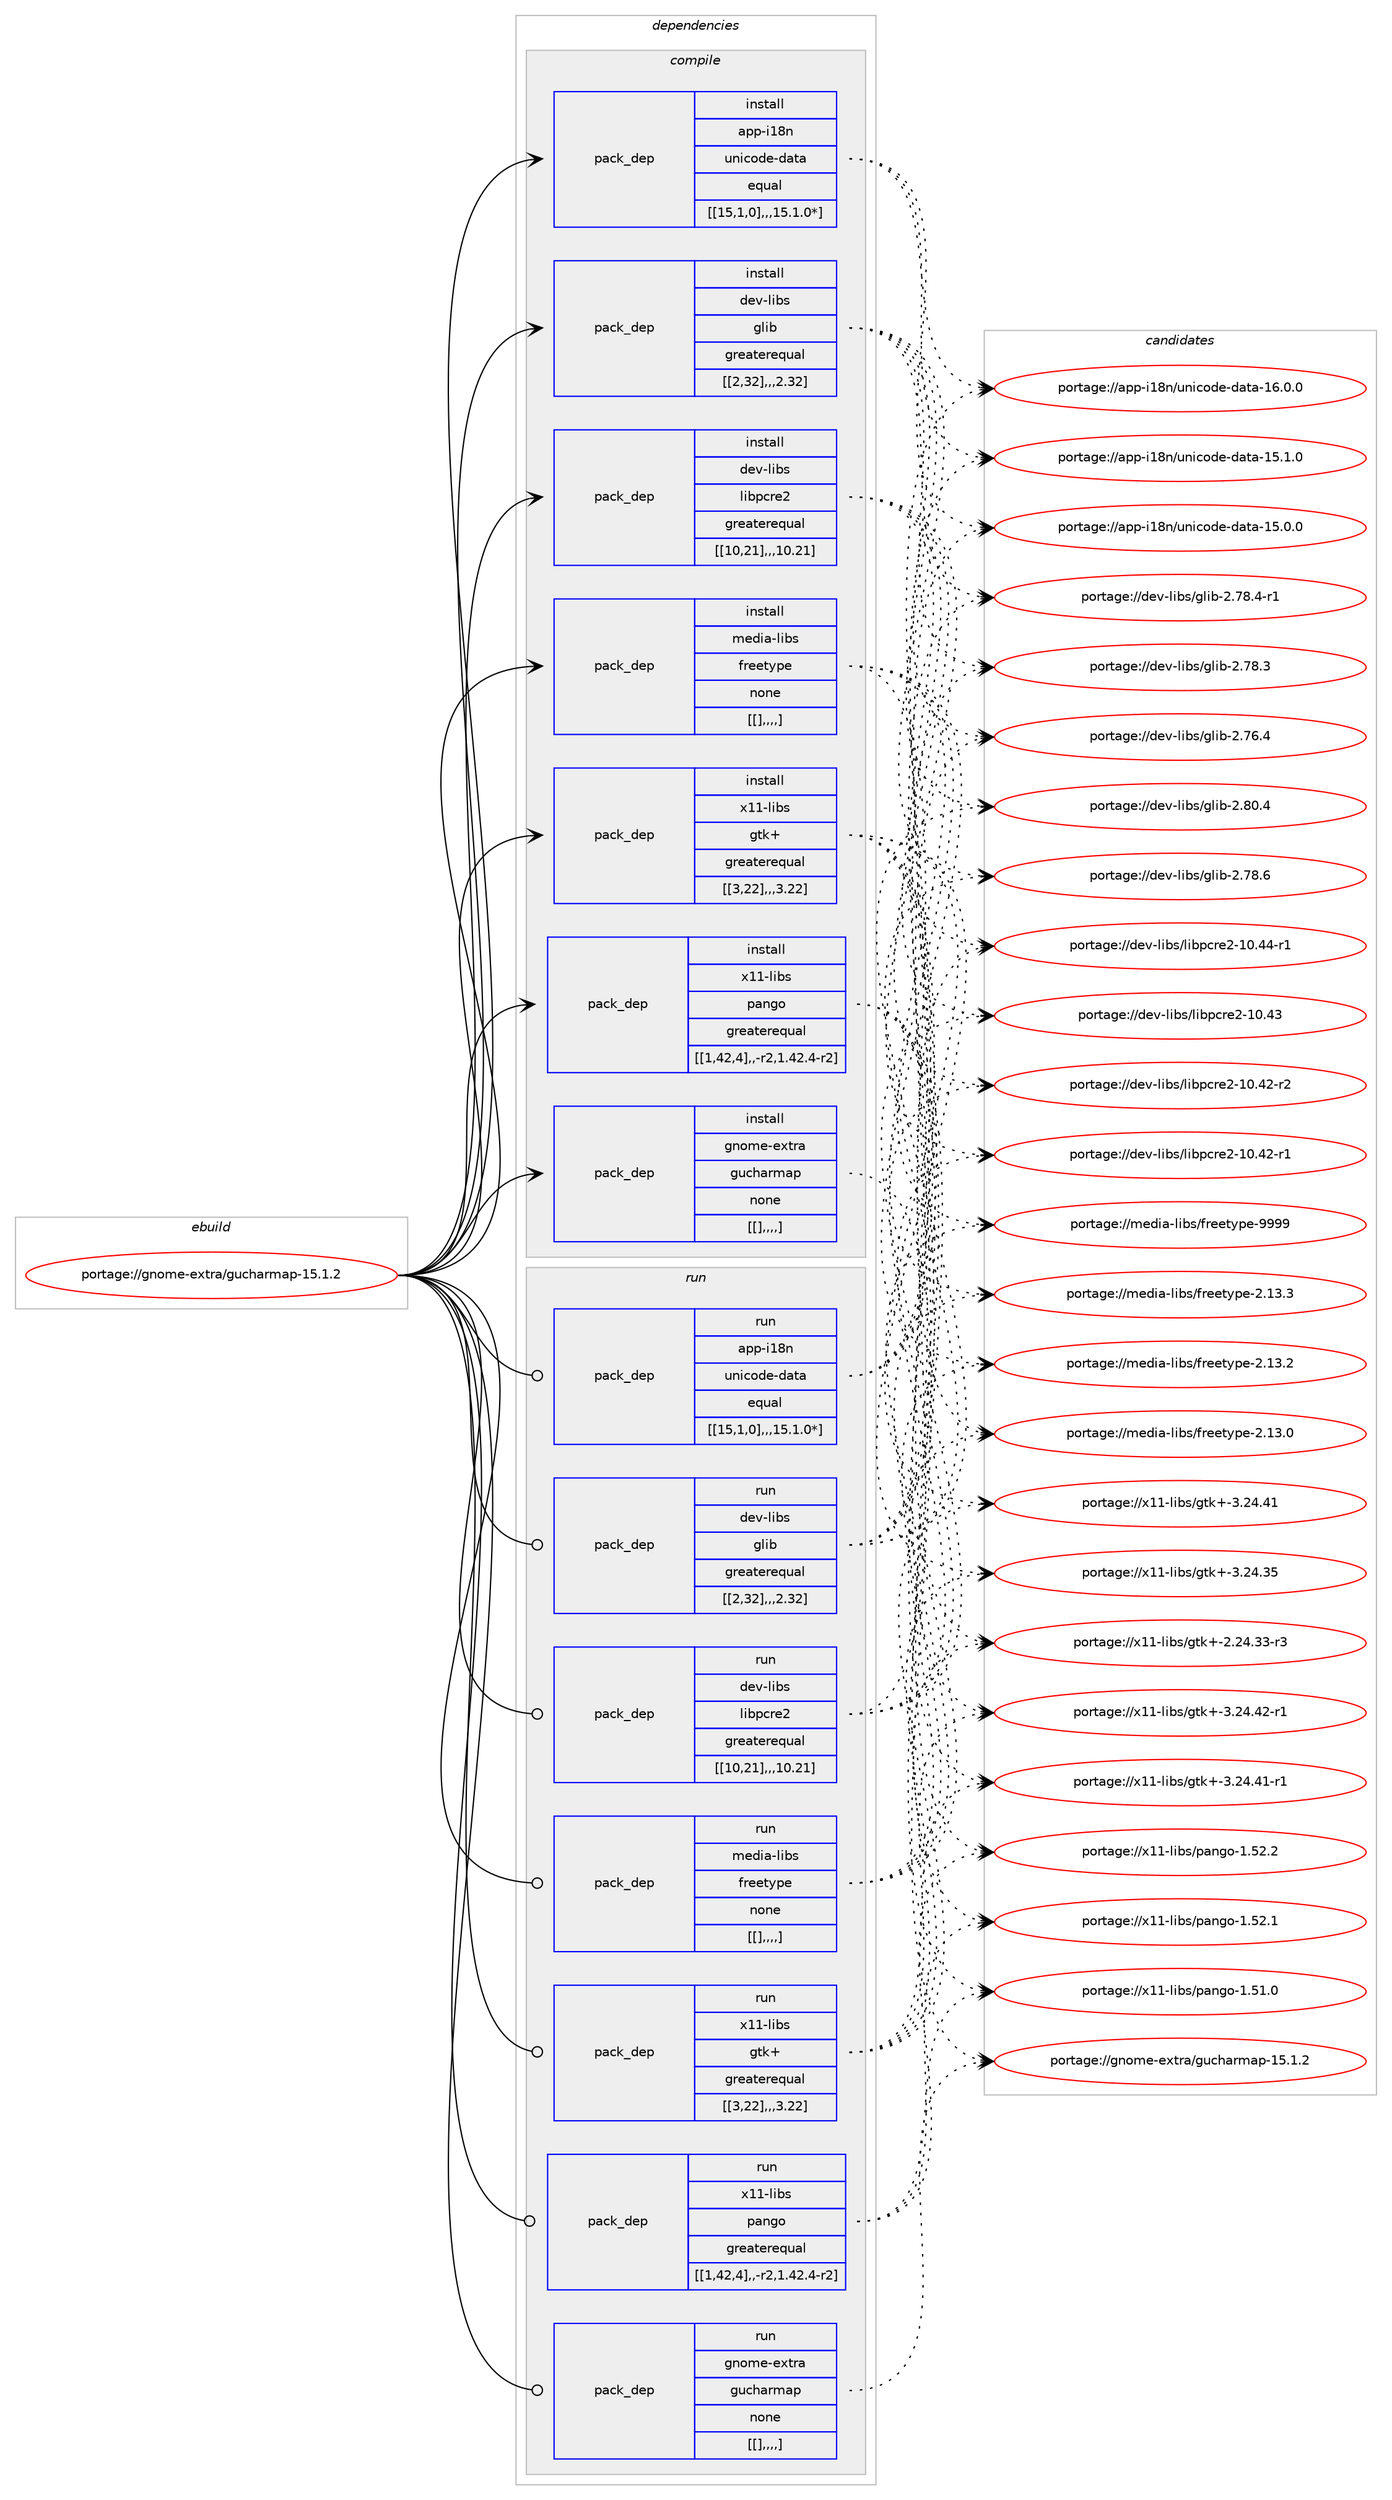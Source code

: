 digraph prolog {

# *************
# Graph options
# *************

newrank=true;
concentrate=true;
compound=true;
graph [rankdir=LR,fontname=Helvetica,fontsize=10,ranksep=1.5];#, ranksep=2.5, nodesep=0.2];
edge  [arrowhead=vee];
node  [fontname=Helvetica,fontsize=10];

# **********
# The ebuild
# **********

subgraph cluster_leftcol {
color=gray;
label=<<i>ebuild</i>>;
id [label="portage://gnome-extra/gucharmap-15.1.2", color=red, width=4, href="../gnome-extra/gucharmap-15.1.2.svg"];
}

# ****************
# The dependencies
# ****************

subgraph cluster_midcol {
color=gray;
label=<<i>dependencies</i>>;
subgraph cluster_compile {
fillcolor="#eeeeee";
style=filled;
label=<<i>compile</i>>;
subgraph pack175590 {
dependency244849 [label=<<TABLE BORDER="0" CELLBORDER="1" CELLSPACING="0" CELLPADDING="4" WIDTH="220"><TR><TD ROWSPAN="6" CELLPADDING="30">pack_dep</TD></TR><TR><TD WIDTH="110">install</TD></TR><TR><TD>app-i18n</TD></TR><TR><TD>unicode-data</TD></TR><TR><TD>equal</TD></TR><TR><TD>[[15,1,0],,,15.1.0*]</TD></TR></TABLE>>, shape=none, color=blue];
}
id:e -> dependency244849:w [weight=20,style="solid",arrowhead="vee"];
subgraph pack175591 {
dependency244850 [label=<<TABLE BORDER="0" CELLBORDER="1" CELLSPACING="0" CELLPADDING="4" WIDTH="220"><TR><TD ROWSPAN="6" CELLPADDING="30">pack_dep</TD></TR><TR><TD WIDTH="110">install</TD></TR><TR><TD>dev-libs</TD></TR><TR><TD>glib</TD></TR><TR><TD>greaterequal</TD></TR><TR><TD>[[2,32],,,2.32]</TD></TR></TABLE>>, shape=none, color=blue];
}
id:e -> dependency244850:w [weight=20,style="solid",arrowhead="vee"];
subgraph pack175592 {
dependency244851 [label=<<TABLE BORDER="0" CELLBORDER="1" CELLSPACING="0" CELLPADDING="4" WIDTH="220"><TR><TD ROWSPAN="6" CELLPADDING="30">pack_dep</TD></TR><TR><TD WIDTH="110">install</TD></TR><TR><TD>dev-libs</TD></TR><TR><TD>libpcre2</TD></TR><TR><TD>greaterequal</TD></TR><TR><TD>[[10,21],,,10.21]</TD></TR></TABLE>>, shape=none, color=blue];
}
id:e -> dependency244851:w [weight=20,style="solid",arrowhead="vee"];
subgraph pack175593 {
dependency244852 [label=<<TABLE BORDER="0" CELLBORDER="1" CELLSPACING="0" CELLPADDING="4" WIDTH="220"><TR><TD ROWSPAN="6" CELLPADDING="30">pack_dep</TD></TR><TR><TD WIDTH="110">install</TD></TR><TR><TD>media-libs</TD></TR><TR><TD>freetype</TD></TR><TR><TD>none</TD></TR><TR><TD>[[],,,,]</TD></TR></TABLE>>, shape=none, color=blue];
}
id:e -> dependency244852:w [weight=20,style="solid",arrowhead="vee"];
subgraph pack175594 {
dependency244853 [label=<<TABLE BORDER="0" CELLBORDER="1" CELLSPACING="0" CELLPADDING="4" WIDTH="220"><TR><TD ROWSPAN="6" CELLPADDING="30">pack_dep</TD></TR><TR><TD WIDTH="110">install</TD></TR><TR><TD>x11-libs</TD></TR><TR><TD>gtk+</TD></TR><TR><TD>greaterequal</TD></TR><TR><TD>[[3,22],,,3.22]</TD></TR></TABLE>>, shape=none, color=blue];
}
id:e -> dependency244853:w [weight=20,style="solid",arrowhead="vee"];
subgraph pack175595 {
dependency244854 [label=<<TABLE BORDER="0" CELLBORDER="1" CELLSPACING="0" CELLPADDING="4" WIDTH="220"><TR><TD ROWSPAN="6" CELLPADDING="30">pack_dep</TD></TR><TR><TD WIDTH="110">install</TD></TR><TR><TD>x11-libs</TD></TR><TR><TD>pango</TD></TR><TR><TD>greaterequal</TD></TR><TR><TD>[[1,42,4],,-r2,1.42.4-r2]</TD></TR></TABLE>>, shape=none, color=blue];
}
id:e -> dependency244854:w [weight=20,style="solid",arrowhead="vee"];
subgraph pack175596 {
dependency244855 [label=<<TABLE BORDER="0" CELLBORDER="1" CELLSPACING="0" CELLPADDING="4" WIDTH="220"><TR><TD ROWSPAN="6" CELLPADDING="30">pack_dep</TD></TR><TR><TD WIDTH="110">install</TD></TR><TR><TD>gnome-extra</TD></TR><TR><TD>gucharmap</TD></TR><TR><TD>none</TD></TR><TR><TD>[[],,,,]</TD></TR></TABLE>>, shape=none, color=blue];
}
id:e -> dependency244855:w [weight=20,style="solid",arrowhead="vee"];
}
subgraph cluster_compileandrun {
fillcolor="#eeeeee";
style=filled;
label=<<i>compile and run</i>>;
}
subgraph cluster_run {
fillcolor="#eeeeee";
style=filled;
label=<<i>run</i>>;
subgraph pack175597 {
dependency244856 [label=<<TABLE BORDER="0" CELLBORDER="1" CELLSPACING="0" CELLPADDING="4" WIDTH="220"><TR><TD ROWSPAN="6" CELLPADDING="30">pack_dep</TD></TR><TR><TD WIDTH="110">run</TD></TR><TR><TD>app-i18n</TD></TR><TR><TD>unicode-data</TD></TR><TR><TD>equal</TD></TR><TR><TD>[[15,1,0],,,15.1.0*]</TD></TR></TABLE>>, shape=none, color=blue];
}
id:e -> dependency244856:w [weight=20,style="solid",arrowhead="odot"];
subgraph pack175598 {
dependency244857 [label=<<TABLE BORDER="0" CELLBORDER="1" CELLSPACING="0" CELLPADDING="4" WIDTH="220"><TR><TD ROWSPAN="6" CELLPADDING="30">pack_dep</TD></TR><TR><TD WIDTH="110">run</TD></TR><TR><TD>dev-libs</TD></TR><TR><TD>glib</TD></TR><TR><TD>greaterequal</TD></TR><TR><TD>[[2,32],,,2.32]</TD></TR></TABLE>>, shape=none, color=blue];
}
id:e -> dependency244857:w [weight=20,style="solid",arrowhead="odot"];
subgraph pack175599 {
dependency244858 [label=<<TABLE BORDER="0" CELLBORDER="1" CELLSPACING="0" CELLPADDING="4" WIDTH="220"><TR><TD ROWSPAN="6" CELLPADDING="30">pack_dep</TD></TR><TR><TD WIDTH="110">run</TD></TR><TR><TD>dev-libs</TD></TR><TR><TD>libpcre2</TD></TR><TR><TD>greaterequal</TD></TR><TR><TD>[[10,21],,,10.21]</TD></TR></TABLE>>, shape=none, color=blue];
}
id:e -> dependency244858:w [weight=20,style="solid",arrowhead="odot"];
subgraph pack175600 {
dependency244859 [label=<<TABLE BORDER="0" CELLBORDER="1" CELLSPACING="0" CELLPADDING="4" WIDTH="220"><TR><TD ROWSPAN="6" CELLPADDING="30">pack_dep</TD></TR><TR><TD WIDTH="110">run</TD></TR><TR><TD>media-libs</TD></TR><TR><TD>freetype</TD></TR><TR><TD>none</TD></TR><TR><TD>[[],,,,]</TD></TR></TABLE>>, shape=none, color=blue];
}
id:e -> dependency244859:w [weight=20,style="solid",arrowhead="odot"];
subgraph pack175601 {
dependency244860 [label=<<TABLE BORDER="0" CELLBORDER="1" CELLSPACING="0" CELLPADDING="4" WIDTH="220"><TR><TD ROWSPAN="6" CELLPADDING="30">pack_dep</TD></TR><TR><TD WIDTH="110">run</TD></TR><TR><TD>x11-libs</TD></TR><TR><TD>gtk+</TD></TR><TR><TD>greaterequal</TD></TR><TR><TD>[[3,22],,,3.22]</TD></TR></TABLE>>, shape=none, color=blue];
}
id:e -> dependency244860:w [weight=20,style="solid",arrowhead="odot"];
subgraph pack175602 {
dependency244861 [label=<<TABLE BORDER="0" CELLBORDER="1" CELLSPACING="0" CELLPADDING="4" WIDTH="220"><TR><TD ROWSPAN="6" CELLPADDING="30">pack_dep</TD></TR><TR><TD WIDTH="110">run</TD></TR><TR><TD>x11-libs</TD></TR><TR><TD>pango</TD></TR><TR><TD>greaterequal</TD></TR><TR><TD>[[1,42,4],,-r2,1.42.4-r2]</TD></TR></TABLE>>, shape=none, color=blue];
}
id:e -> dependency244861:w [weight=20,style="solid",arrowhead="odot"];
subgraph pack175603 {
dependency244862 [label=<<TABLE BORDER="0" CELLBORDER="1" CELLSPACING="0" CELLPADDING="4" WIDTH="220"><TR><TD ROWSPAN="6" CELLPADDING="30">pack_dep</TD></TR><TR><TD WIDTH="110">run</TD></TR><TR><TD>gnome-extra</TD></TR><TR><TD>gucharmap</TD></TR><TR><TD>none</TD></TR><TR><TD>[[],,,,]</TD></TR></TABLE>>, shape=none, color=blue];
}
id:e -> dependency244862:w [weight=20,style="solid",arrowhead="odot"];
}
}

# **************
# The candidates
# **************

subgraph cluster_choices {
rank=same;
color=gray;
label=<<i>candidates</i>>;

subgraph choice175590 {
color=black;
nodesep=1;
choice97112112451054956110471171101059911110010145100971169745495446484648 [label="portage://app-i18n/unicode-data-16.0.0", color=red, width=4,href="../app-i18n/unicode-data-16.0.0.svg"];
choice97112112451054956110471171101059911110010145100971169745495346494648 [label="portage://app-i18n/unicode-data-15.1.0", color=red, width=4,href="../app-i18n/unicode-data-15.1.0.svg"];
choice97112112451054956110471171101059911110010145100971169745495346484648 [label="portage://app-i18n/unicode-data-15.0.0", color=red, width=4,href="../app-i18n/unicode-data-15.0.0.svg"];
dependency244849:e -> choice97112112451054956110471171101059911110010145100971169745495446484648:w [style=dotted,weight="100"];
dependency244849:e -> choice97112112451054956110471171101059911110010145100971169745495346494648:w [style=dotted,weight="100"];
dependency244849:e -> choice97112112451054956110471171101059911110010145100971169745495346484648:w [style=dotted,weight="100"];
}
subgraph choice175591 {
color=black;
nodesep=1;
choice1001011184510810598115471031081059845504656484652 [label="portage://dev-libs/glib-2.80.4", color=red, width=4,href="../dev-libs/glib-2.80.4.svg"];
choice1001011184510810598115471031081059845504655564654 [label="portage://dev-libs/glib-2.78.6", color=red, width=4,href="../dev-libs/glib-2.78.6.svg"];
choice10010111845108105981154710310810598455046555646524511449 [label="portage://dev-libs/glib-2.78.4-r1", color=red, width=4,href="../dev-libs/glib-2.78.4-r1.svg"];
choice1001011184510810598115471031081059845504655564651 [label="portage://dev-libs/glib-2.78.3", color=red, width=4,href="../dev-libs/glib-2.78.3.svg"];
choice1001011184510810598115471031081059845504655544652 [label="portage://dev-libs/glib-2.76.4", color=red, width=4,href="../dev-libs/glib-2.76.4.svg"];
dependency244850:e -> choice1001011184510810598115471031081059845504656484652:w [style=dotted,weight="100"];
dependency244850:e -> choice1001011184510810598115471031081059845504655564654:w [style=dotted,weight="100"];
dependency244850:e -> choice10010111845108105981154710310810598455046555646524511449:w [style=dotted,weight="100"];
dependency244850:e -> choice1001011184510810598115471031081059845504655564651:w [style=dotted,weight="100"];
dependency244850:e -> choice1001011184510810598115471031081059845504655544652:w [style=dotted,weight="100"];
}
subgraph choice175592 {
color=black;
nodesep=1;
choice1001011184510810598115471081059811299114101504549484652524511449 [label="portage://dev-libs/libpcre2-10.44-r1", color=red, width=4,href="../dev-libs/libpcre2-10.44-r1.svg"];
choice100101118451081059811547108105981129911410150454948465251 [label="portage://dev-libs/libpcre2-10.43", color=red, width=4,href="../dev-libs/libpcre2-10.43.svg"];
choice1001011184510810598115471081059811299114101504549484652504511450 [label="portage://dev-libs/libpcre2-10.42-r2", color=red, width=4,href="../dev-libs/libpcre2-10.42-r2.svg"];
choice1001011184510810598115471081059811299114101504549484652504511449 [label="portage://dev-libs/libpcre2-10.42-r1", color=red, width=4,href="../dev-libs/libpcre2-10.42-r1.svg"];
dependency244851:e -> choice1001011184510810598115471081059811299114101504549484652524511449:w [style=dotted,weight="100"];
dependency244851:e -> choice100101118451081059811547108105981129911410150454948465251:w [style=dotted,weight="100"];
dependency244851:e -> choice1001011184510810598115471081059811299114101504549484652504511450:w [style=dotted,weight="100"];
dependency244851:e -> choice1001011184510810598115471081059811299114101504549484652504511449:w [style=dotted,weight="100"];
}
subgraph choice175593 {
color=black;
nodesep=1;
choice109101100105974510810598115471021141011011161211121014557575757 [label="portage://media-libs/freetype-9999", color=red, width=4,href="../media-libs/freetype-9999.svg"];
choice1091011001059745108105981154710211410110111612111210145504649514651 [label="portage://media-libs/freetype-2.13.3", color=red, width=4,href="../media-libs/freetype-2.13.3.svg"];
choice1091011001059745108105981154710211410110111612111210145504649514650 [label="portage://media-libs/freetype-2.13.2", color=red, width=4,href="../media-libs/freetype-2.13.2.svg"];
choice1091011001059745108105981154710211410110111612111210145504649514648 [label="portage://media-libs/freetype-2.13.0", color=red, width=4,href="../media-libs/freetype-2.13.0.svg"];
dependency244852:e -> choice109101100105974510810598115471021141011011161211121014557575757:w [style=dotted,weight="100"];
dependency244852:e -> choice1091011001059745108105981154710211410110111612111210145504649514651:w [style=dotted,weight="100"];
dependency244852:e -> choice1091011001059745108105981154710211410110111612111210145504649514650:w [style=dotted,weight="100"];
dependency244852:e -> choice1091011001059745108105981154710211410110111612111210145504649514648:w [style=dotted,weight="100"];
}
subgraph choice175594 {
color=black;
nodesep=1;
choice12049494510810598115471031161074345514650524652504511449 [label="portage://x11-libs/gtk+-3.24.42-r1", color=red, width=4,href="../x11-libs/gtk+-3.24.42-r1.svg"];
choice12049494510810598115471031161074345514650524652494511449 [label="portage://x11-libs/gtk+-3.24.41-r1", color=red, width=4,href="../x11-libs/gtk+-3.24.41-r1.svg"];
choice1204949451081059811547103116107434551465052465249 [label="portage://x11-libs/gtk+-3.24.41", color=red, width=4,href="../x11-libs/gtk+-3.24.41.svg"];
choice1204949451081059811547103116107434551465052465153 [label="portage://x11-libs/gtk+-3.24.35", color=red, width=4,href="../x11-libs/gtk+-3.24.35.svg"];
choice12049494510810598115471031161074345504650524651514511451 [label="portage://x11-libs/gtk+-2.24.33-r3", color=red, width=4,href="../x11-libs/gtk+-2.24.33-r3.svg"];
dependency244853:e -> choice12049494510810598115471031161074345514650524652504511449:w [style=dotted,weight="100"];
dependency244853:e -> choice12049494510810598115471031161074345514650524652494511449:w [style=dotted,weight="100"];
dependency244853:e -> choice1204949451081059811547103116107434551465052465249:w [style=dotted,weight="100"];
dependency244853:e -> choice1204949451081059811547103116107434551465052465153:w [style=dotted,weight="100"];
dependency244853:e -> choice12049494510810598115471031161074345504650524651514511451:w [style=dotted,weight="100"];
}
subgraph choice175595 {
color=black;
nodesep=1;
choice12049494510810598115471129711010311145494653504650 [label="portage://x11-libs/pango-1.52.2", color=red, width=4,href="../x11-libs/pango-1.52.2.svg"];
choice12049494510810598115471129711010311145494653504649 [label="portage://x11-libs/pango-1.52.1", color=red, width=4,href="../x11-libs/pango-1.52.1.svg"];
choice12049494510810598115471129711010311145494653494648 [label="portage://x11-libs/pango-1.51.0", color=red, width=4,href="../x11-libs/pango-1.51.0.svg"];
dependency244854:e -> choice12049494510810598115471129711010311145494653504650:w [style=dotted,weight="100"];
dependency244854:e -> choice12049494510810598115471129711010311145494653504649:w [style=dotted,weight="100"];
dependency244854:e -> choice12049494510810598115471129711010311145494653494648:w [style=dotted,weight="100"];
}
subgraph choice175596 {
color=black;
nodesep=1;
choice10311011110910145101120116114974710311799104971141099711245495346494650 [label="portage://gnome-extra/gucharmap-15.1.2", color=red, width=4,href="../gnome-extra/gucharmap-15.1.2.svg"];
dependency244855:e -> choice10311011110910145101120116114974710311799104971141099711245495346494650:w [style=dotted,weight="100"];
}
subgraph choice175597 {
color=black;
nodesep=1;
choice97112112451054956110471171101059911110010145100971169745495446484648 [label="portage://app-i18n/unicode-data-16.0.0", color=red, width=4,href="../app-i18n/unicode-data-16.0.0.svg"];
choice97112112451054956110471171101059911110010145100971169745495346494648 [label="portage://app-i18n/unicode-data-15.1.0", color=red, width=4,href="../app-i18n/unicode-data-15.1.0.svg"];
choice97112112451054956110471171101059911110010145100971169745495346484648 [label="portage://app-i18n/unicode-data-15.0.0", color=red, width=4,href="../app-i18n/unicode-data-15.0.0.svg"];
dependency244856:e -> choice97112112451054956110471171101059911110010145100971169745495446484648:w [style=dotted,weight="100"];
dependency244856:e -> choice97112112451054956110471171101059911110010145100971169745495346494648:w [style=dotted,weight="100"];
dependency244856:e -> choice97112112451054956110471171101059911110010145100971169745495346484648:w [style=dotted,weight="100"];
}
subgraph choice175598 {
color=black;
nodesep=1;
choice1001011184510810598115471031081059845504656484652 [label="portage://dev-libs/glib-2.80.4", color=red, width=4,href="../dev-libs/glib-2.80.4.svg"];
choice1001011184510810598115471031081059845504655564654 [label="portage://dev-libs/glib-2.78.6", color=red, width=4,href="../dev-libs/glib-2.78.6.svg"];
choice10010111845108105981154710310810598455046555646524511449 [label="portage://dev-libs/glib-2.78.4-r1", color=red, width=4,href="../dev-libs/glib-2.78.4-r1.svg"];
choice1001011184510810598115471031081059845504655564651 [label="portage://dev-libs/glib-2.78.3", color=red, width=4,href="../dev-libs/glib-2.78.3.svg"];
choice1001011184510810598115471031081059845504655544652 [label="portage://dev-libs/glib-2.76.4", color=red, width=4,href="../dev-libs/glib-2.76.4.svg"];
dependency244857:e -> choice1001011184510810598115471031081059845504656484652:w [style=dotted,weight="100"];
dependency244857:e -> choice1001011184510810598115471031081059845504655564654:w [style=dotted,weight="100"];
dependency244857:e -> choice10010111845108105981154710310810598455046555646524511449:w [style=dotted,weight="100"];
dependency244857:e -> choice1001011184510810598115471031081059845504655564651:w [style=dotted,weight="100"];
dependency244857:e -> choice1001011184510810598115471031081059845504655544652:w [style=dotted,weight="100"];
}
subgraph choice175599 {
color=black;
nodesep=1;
choice1001011184510810598115471081059811299114101504549484652524511449 [label="portage://dev-libs/libpcre2-10.44-r1", color=red, width=4,href="../dev-libs/libpcre2-10.44-r1.svg"];
choice100101118451081059811547108105981129911410150454948465251 [label="portage://dev-libs/libpcre2-10.43", color=red, width=4,href="../dev-libs/libpcre2-10.43.svg"];
choice1001011184510810598115471081059811299114101504549484652504511450 [label="portage://dev-libs/libpcre2-10.42-r2", color=red, width=4,href="../dev-libs/libpcre2-10.42-r2.svg"];
choice1001011184510810598115471081059811299114101504549484652504511449 [label="portage://dev-libs/libpcre2-10.42-r1", color=red, width=4,href="../dev-libs/libpcre2-10.42-r1.svg"];
dependency244858:e -> choice1001011184510810598115471081059811299114101504549484652524511449:w [style=dotted,weight="100"];
dependency244858:e -> choice100101118451081059811547108105981129911410150454948465251:w [style=dotted,weight="100"];
dependency244858:e -> choice1001011184510810598115471081059811299114101504549484652504511450:w [style=dotted,weight="100"];
dependency244858:e -> choice1001011184510810598115471081059811299114101504549484652504511449:w [style=dotted,weight="100"];
}
subgraph choice175600 {
color=black;
nodesep=1;
choice109101100105974510810598115471021141011011161211121014557575757 [label="portage://media-libs/freetype-9999", color=red, width=4,href="../media-libs/freetype-9999.svg"];
choice1091011001059745108105981154710211410110111612111210145504649514651 [label="portage://media-libs/freetype-2.13.3", color=red, width=4,href="../media-libs/freetype-2.13.3.svg"];
choice1091011001059745108105981154710211410110111612111210145504649514650 [label="portage://media-libs/freetype-2.13.2", color=red, width=4,href="../media-libs/freetype-2.13.2.svg"];
choice1091011001059745108105981154710211410110111612111210145504649514648 [label="portage://media-libs/freetype-2.13.0", color=red, width=4,href="../media-libs/freetype-2.13.0.svg"];
dependency244859:e -> choice109101100105974510810598115471021141011011161211121014557575757:w [style=dotted,weight="100"];
dependency244859:e -> choice1091011001059745108105981154710211410110111612111210145504649514651:w [style=dotted,weight="100"];
dependency244859:e -> choice1091011001059745108105981154710211410110111612111210145504649514650:w [style=dotted,weight="100"];
dependency244859:e -> choice1091011001059745108105981154710211410110111612111210145504649514648:w [style=dotted,weight="100"];
}
subgraph choice175601 {
color=black;
nodesep=1;
choice12049494510810598115471031161074345514650524652504511449 [label="portage://x11-libs/gtk+-3.24.42-r1", color=red, width=4,href="../x11-libs/gtk+-3.24.42-r1.svg"];
choice12049494510810598115471031161074345514650524652494511449 [label="portage://x11-libs/gtk+-3.24.41-r1", color=red, width=4,href="../x11-libs/gtk+-3.24.41-r1.svg"];
choice1204949451081059811547103116107434551465052465249 [label="portage://x11-libs/gtk+-3.24.41", color=red, width=4,href="../x11-libs/gtk+-3.24.41.svg"];
choice1204949451081059811547103116107434551465052465153 [label="portage://x11-libs/gtk+-3.24.35", color=red, width=4,href="../x11-libs/gtk+-3.24.35.svg"];
choice12049494510810598115471031161074345504650524651514511451 [label="portage://x11-libs/gtk+-2.24.33-r3", color=red, width=4,href="../x11-libs/gtk+-2.24.33-r3.svg"];
dependency244860:e -> choice12049494510810598115471031161074345514650524652504511449:w [style=dotted,weight="100"];
dependency244860:e -> choice12049494510810598115471031161074345514650524652494511449:w [style=dotted,weight="100"];
dependency244860:e -> choice1204949451081059811547103116107434551465052465249:w [style=dotted,weight="100"];
dependency244860:e -> choice1204949451081059811547103116107434551465052465153:w [style=dotted,weight="100"];
dependency244860:e -> choice12049494510810598115471031161074345504650524651514511451:w [style=dotted,weight="100"];
}
subgraph choice175602 {
color=black;
nodesep=1;
choice12049494510810598115471129711010311145494653504650 [label="portage://x11-libs/pango-1.52.2", color=red, width=4,href="../x11-libs/pango-1.52.2.svg"];
choice12049494510810598115471129711010311145494653504649 [label="portage://x11-libs/pango-1.52.1", color=red, width=4,href="../x11-libs/pango-1.52.1.svg"];
choice12049494510810598115471129711010311145494653494648 [label="portage://x11-libs/pango-1.51.0", color=red, width=4,href="../x11-libs/pango-1.51.0.svg"];
dependency244861:e -> choice12049494510810598115471129711010311145494653504650:w [style=dotted,weight="100"];
dependency244861:e -> choice12049494510810598115471129711010311145494653504649:w [style=dotted,weight="100"];
dependency244861:e -> choice12049494510810598115471129711010311145494653494648:w [style=dotted,weight="100"];
}
subgraph choice175603 {
color=black;
nodesep=1;
choice10311011110910145101120116114974710311799104971141099711245495346494650 [label="portage://gnome-extra/gucharmap-15.1.2", color=red, width=4,href="../gnome-extra/gucharmap-15.1.2.svg"];
dependency244862:e -> choice10311011110910145101120116114974710311799104971141099711245495346494650:w [style=dotted,weight="100"];
}
}

}
